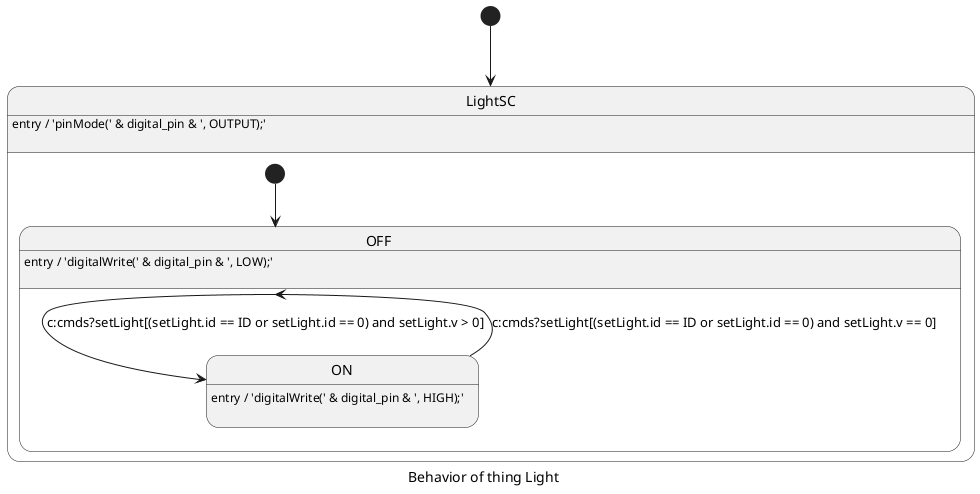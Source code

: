 @startuml
skinparam defaultTextAlignment left
caption Behavior of thing Light
[*] --> LightSC
state LightSC{
state OFF{
	OFF : entry / 'digitalWrite(' & digital_pin & ', LOW);'\n

OFF --> ON : c:cmds?setLight[(setLight.id == ID or setLight.id == 0) and setLight.v > 0]
}
state ON{
	ON : entry / 'digitalWrite(' & digital_pin & ', HIGH);'\n

ON --> OFF : c:cmds?setLight[(setLight.id == ID or setLight.id == 0) and setLight.v == 0]
}
[*] --> OFF
	LightSC : entry / 'pinMode(' & digital_pin & ', OUTPUT);'\n
}
@enduml
